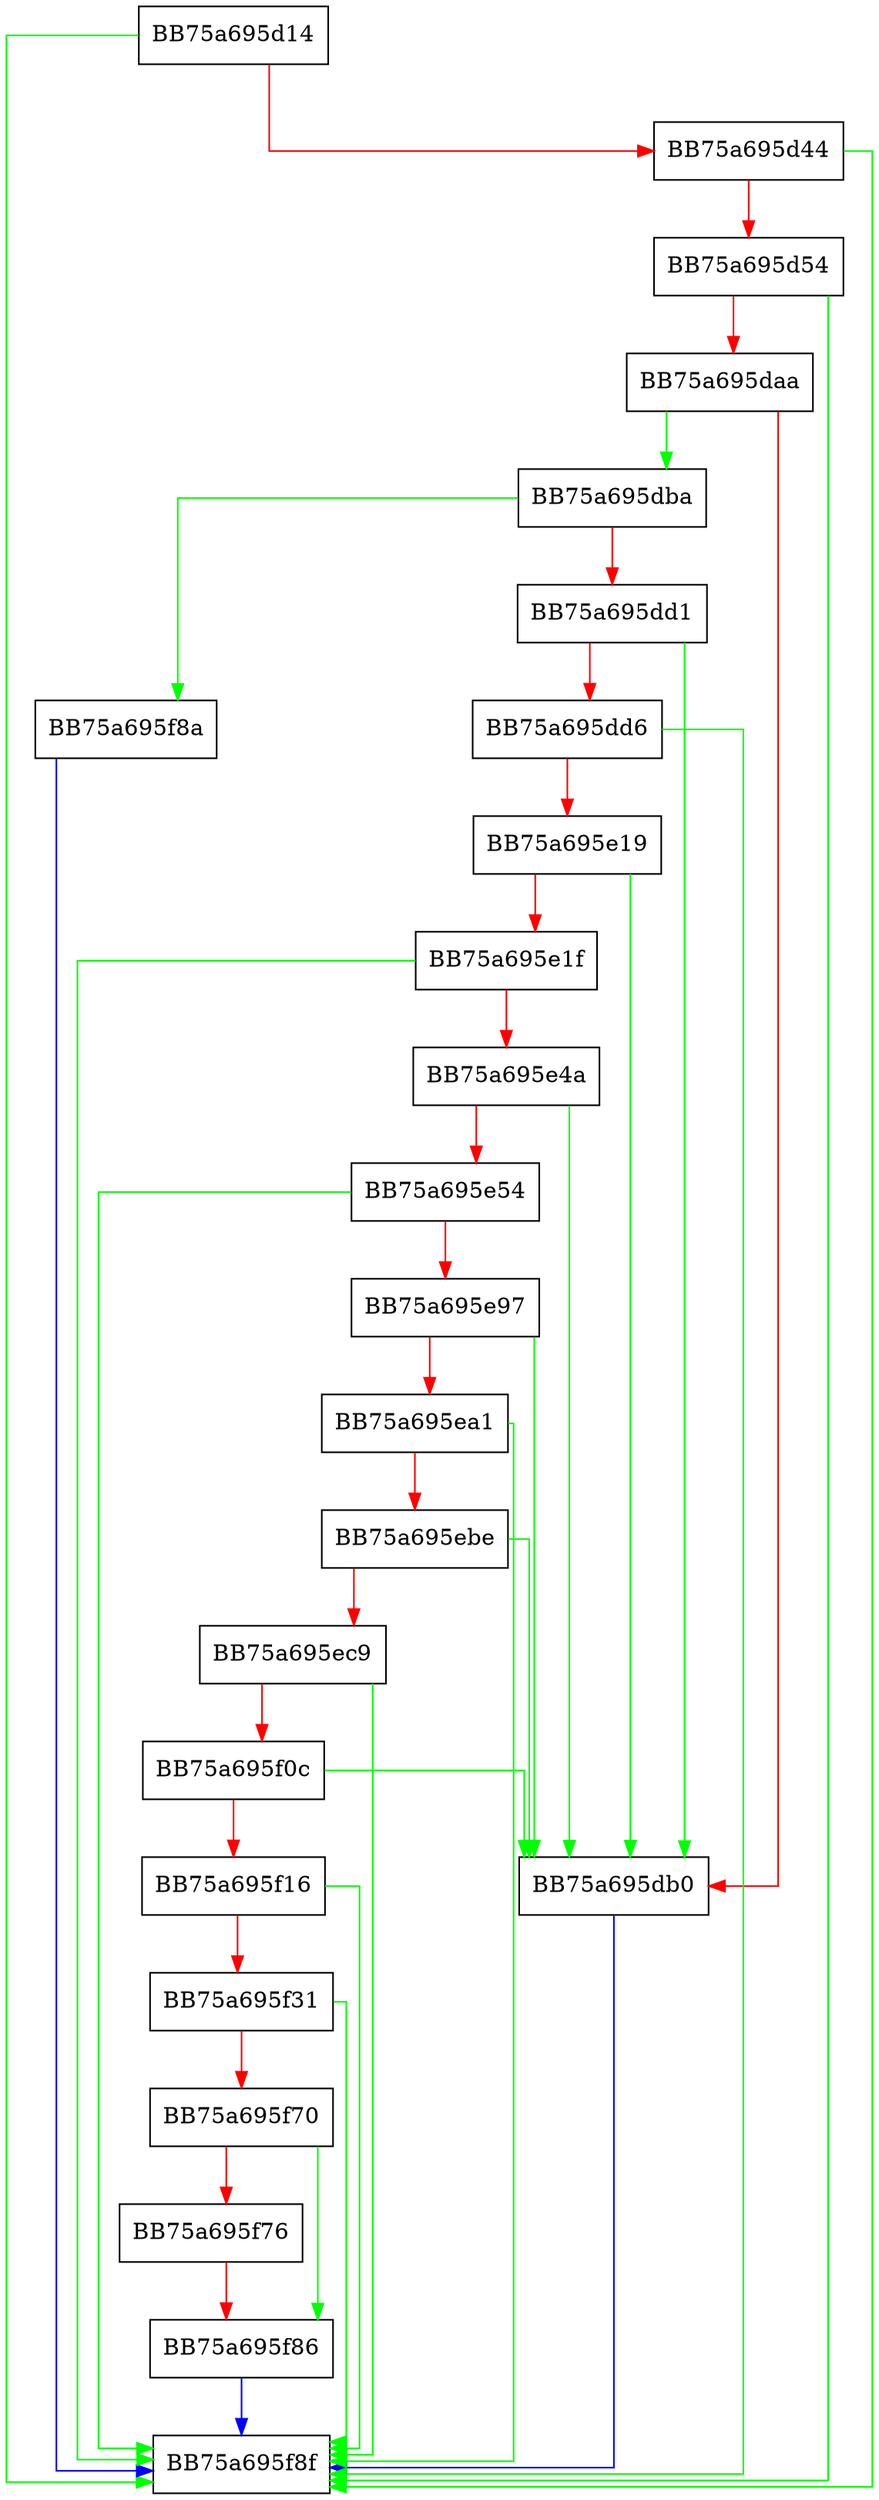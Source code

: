 digraph decode_itss4 {
  node [shape="box"];
  graph [splines=ortho];
  BB75a695d14 -> BB75a695f8f [color="green"];
  BB75a695d14 -> BB75a695d44 [color="red"];
  BB75a695d44 -> BB75a695f8f [color="green"];
  BB75a695d44 -> BB75a695d54 [color="red"];
  BB75a695d54 -> BB75a695f8f [color="green"];
  BB75a695d54 -> BB75a695daa [color="red"];
  BB75a695daa -> BB75a695dba [color="green"];
  BB75a695daa -> BB75a695db0 [color="red"];
  BB75a695db0 -> BB75a695f8f [color="blue"];
  BB75a695dba -> BB75a695f8a [color="green"];
  BB75a695dba -> BB75a695dd1 [color="red"];
  BB75a695dd1 -> BB75a695db0 [color="green"];
  BB75a695dd1 -> BB75a695dd6 [color="red"];
  BB75a695dd6 -> BB75a695f8f [color="green"];
  BB75a695dd6 -> BB75a695e19 [color="red"];
  BB75a695e19 -> BB75a695db0 [color="green"];
  BB75a695e19 -> BB75a695e1f [color="red"];
  BB75a695e1f -> BB75a695f8f [color="green"];
  BB75a695e1f -> BB75a695e4a [color="red"];
  BB75a695e4a -> BB75a695db0 [color="green"];
  BB75a695e4a -> BB75a695e54 [color="red"];
  BB75a695e54 -> BB75a695f8f [color="green"];
  BB75a695e54 -> BB75a695e97 [color="red"];
  BB75a695e97 -> BB75a695db0 [color="green"];
  BB75a695e97 -> BB75a695ea1 [color="red"];
  BB75a695ea1 -> BB75a695f8f [color="green"];
  BB75a695ea1 -> BB75a695ebe [color="red"];
  BB75a695ebe -> BB75a695db0 [color="green"];
  BB75a695ebe -> BB75a695ec9 [color="red"];
  BB75a695ec9 -> BB75a695f8f [color="green"];
  BB75a695ec9 -> BB75a695f0c [color="red"];
  BB75a695f0c -> BB75a695db0 [color="green"];
  BB75a695f0c -> BB75a695f16 [color="red"];
  BB75a695f16 -> BB75a695f8f [color="green"];
  BB75a695f16 -> BB75a695f31 [color="red"];
  BB75a695f31 -> BB75a695f8f [color="green"];
  BB75a695f31 -> BB75a695f70 [color="red"];
  BB75a695f70 -> BB75a695f86 [color="green"];
  BB75a695f70 -> BB75a695f76 [color="red"];
  BB75a695f76 -> BB75a695f86 [color="red"];
  BB75a695f86 -> BB75a695f8f [color="blue"];
  BB75a695f8a -> BB75a695f8f [color="blue"];
}